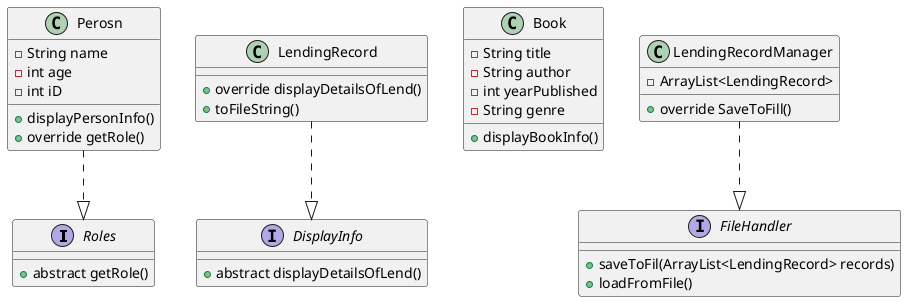 @startuml


interface Roles{
+abstract getRole()

}

interface DisplayInfo{
+abstract displayDetailsOfLend()
}


class Book{
 -String title
 -String author
 -int yearPublished
 -String genre
 +displayBookInfo()
}

class Perosn{
    -String name
    -int age
    -int iD
    +displayPersonInfo()
    +override getRole()
}


class LendingRecord{
    +override displayDetailsOfLend()
    +toFileString()
}

interface FileHandler{
    +saveToFil(ArrayList<LendingRecord> records)
    +loadFromFile()
}

class LendingRecordManager{
    -ArrayList<LendingRecord>
    +override SaveToFill()
}

LendingRecordManager ..|> FileHandler




Perosn ..|> Roles
LendingRecord ..|> DisplayInfo


@enduml